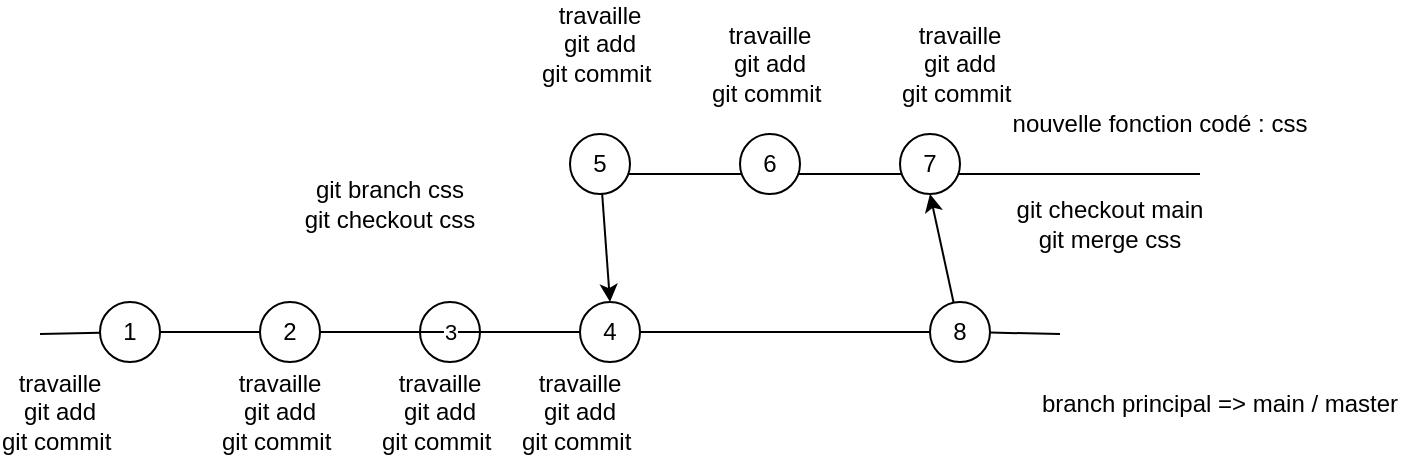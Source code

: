 <mxfile>
    <diagram id="5J34FBIfRJGB-koZ3E8v" name="Page-1">
        <mxGraphModel dx="596" dy="175" grid="1" gridSize="10" guides="1" tooltips="1" connect="1" arrows="1" fold="1" page="1" pageScale="1" pageWidth="850" pageHeight="1100" math="0" shadow="0">
            <root>
                <mxCell id="0"/>
                <mxCell id="1" parent="0"/>
                <mxCell id="2" value="" style="endArrow=none;html=1;startArrow=none;" parent="1" source="28" edge="1">
                    <mxGeometry width="50" height="50" relative="1" as="geometry">
                        <mxPoint x="160" y="200" as="sourcePoint"/>
                        <mxPoint x="670" y="200" as="targetPoint"/>
                    </mxGeometry>
                </mxCell>
                <mxCell id="3" value="branch principal =&amp;gt; main / master&lt;br&gt;" style="text;html=1;strokeColor=none;fillColor=none;align=center;verticalAlign=middle;whiteSpace=wrap;rounded=0;" parent="1" vertex="1">
                    <mxGeometry x="650" y="220" width="200" height="30" as="geometry"/>
                </mxCell>
                <mxCell id="5" value="" style="endArrow=none;html=1;" parent="1" target="4" edge="1">
                    <mxGeometry width="50" height="50" relative="1" as="geometry">
                        <mxPoint x="160" y="200" as="sourcePoint"/>
                        <mxPoint x="670" y="200" as="targetPoint"/>
                    </mxGeometry>
                </mxCell>
                <mxCell id="4" value="1" style="ellipse;whiteSpace=wrap;html=1;" parent="1" vertex="1">
                    <mxGeometry x="190" y="184" width="30" height="30" as="geometry"/>
                </mxCell>
                <mxCell id="7" value="" style="endArrow=none;html=1;startArrow=none;" parent="1" source="4" target="6" edge="1">
                    <mxGeometry width="50" height="50" relative="1" as="geometry">
                        <mxPoint x="220.0" y="199.032" as="sourcePoint"/>
                        <mxPoint x="670" y="200" as="targetPoint"/>
                    </mxGeometry>
                </mxCell>
                <mxCell id="6" value="2" style="ellipse;whiteSpace=wrap;html=1;" parent="1" vertex="1">
                    <mxGeometry x="270" y="184" width="30" height="30" as="geometry"/>
                </mxCell>
                <mxCell id="8" value="" style="ellipse;whiteSpace=wrap;html=1;" parent="1" vertex="1">
                    <mxGeometry x="350" y="184" width="30" height="30" as="geometry"/>
                </mxCell>
                <mxCell id="10" value="3" style="endArrow=none;html=1;startArrow=none;" parent="1" source="6" target="9" edge="1">
                    <mxGeometry width="50" height="50" relative="1" as="geometry">
                        <mxPoint x="300.0" y="199.039" as="sourcePoint"/>
                        <mxPoint x="670" y="200" as="targetPoint"/>
                    </mxGeometry>
                </mxCell>
                <mxCell id="9" value="4" style="ellipse;whiteSpace=wrap;html=1;" parent="1" vertex="1">
                    <mxGeometry x="430" y="184" width="30" height="30" as="geometry"/>
                </mxCell>
                <mxCell id="13" value="travaille&lt;br&gt;git add&lt;br&gt;git commit&amp;nbsp;" style="text;html=1;strokeColor=none;fillColor=none;align=center;verticalAlign=middle;whiteSpace=wrap;rounded=0;" parent="1" vertex="1">
                    <mxGeometry x="140" y="224" width="60" height="30" as="geometry"/>
                </mxCell>
                <mxCell id="14" value="travaille&lt;br&gt;git add&lt;br&gt;git commit&amp;nbsp;" style="text;html=1;strokeColor=none;fillColor=none;align=center;verticalAlign=middle;whiteSpace=wrap;rounded=0;" parent="1" vertex="1">
                    <mxGeometry x="250" y="224" width="60" height="30" as="geometry"/>
                </mxCell>
                <mxCell id="15" value="travaille&lt;br&gt;git add&lt;br&gt;git commit&amp;nbsp;" style="text;html=1;strokeColor=none;fillColor=none;align=center;verticalAlign=middle;whiteSpace=wrap;rounded=0;" parent="1" vertex="1">
                    <mxGeometry x="330" y="224" width="60" height="30" as="geometry"/>
                </mxCell>
                <mxCell id="16" value="" style="endArrow=none;html=1;" parent="1" edge="1">
                    <mxGeometry width="50" height="50" relative="1" as="geometry">
                        <mxPoint x="440" y="120" as="sourcePoint"/>
                        <mxPoint x="740" y="120" as="targetPoint"/>
                    </mxGeometry>
                </mxCell>
                <mxCell id="17" value="nouvelle fonction codé : css" style="text;html=1;strokeColor=none;fillColor=none;align=center;verticalAlign=middle;whiteSpace=wrap;rounded=0;" parent="1" vertex="1">
                    <mxGeometry x="620" y="80" width="200" height="30" as="geometry"/>
                </mxCell>
                <mxCell id="18" value="travaille&lt;br&gt;git add&lt;br&gt;git commit&amp;nbsp;" style="text;html=1;strokeColor=none;fillColor=none;align=center;verticalAlign=middle;whiteSpace=wrap;rounded=0;" parent="1" vertex="1">
                    <mxGeometry x="400" y="224" width="60" height="30" as="geometry"/>
                </mxCell>
                <mxCell id="19" value="git branch css&lt;br&gt;git checkout css" style="text;html=1;strokeColor=none;fillColor=none;align=center;verticalAlign=middle;whiteSpace=wrap;rounded=0;" parent="1" vertex="1">
                    <mxGeometry x="245" y="120" width="180" height="30" as="geometry"/>
                </mxCell>
                <mxCell id="32" style="edgeStyle=none;html=1;entryX=0.5;entryY=0;entryDx=0;entryDy=0;" parent="1" source="20" target="9" edge="1">
                    <mxGeometry relative="1" as="geometry"/>
                </mxCell>
                <mxCell id="20" value="5" style="ellipse;whiteSpace=wrap;html=1;" parent="1" vertex="1">
                    <mxGeometry x="425" y="100" width="30" height="30" as="geometry"/>
                </mxCell>
                <mxCell id="22" value="6" style="ellipse;whiteSpace=wrap;html=1;" parent="1" vertex="1">
                    <mxGeometry x="510" y="100" width="30" height="30" as="geometry"/>
                </mxCell>
                <mxCell id="23" value="7" style="ellipse;whiteSpace=wrap;html=1;" parent="1" vertex="1">
                    <mxGeometry x="590" y="100" width="30" height="30" as="geometry"/>
                </mxCell>
                <mxCell id="25" value="travaille&lt;br&gt;git add&lt;br&gt;git commit&amp;nbsp;" style="text;html=1;strokeColor=none;fillColor=none;align=center;verticalAlign=middle;whiteSpace=wrap;rounded=0;" parent="1" vertex="1">
                    <mxGeometry x="410" y="40" width="60" height="30" as="geometry"/>
                </mxCell>
                <mxCell id="26" value="travaille&lt;br&gt;git add&lt;br&gt;git commit&amp;nbsp;" style="text;html=1;strokeColor=none;fillColor=none;align=center;verticalAlign=middle;whiteSpace=wrap;rounded=0;" parent="1" vertex="1">
                    <mxGeometry x="495" y="50" width="60" height="30" as="geometry"/>
                </mxCell>
                <mxCell id="27" value="travaille&lt;br&gt;git add&lt;br&gt;git commit&amp;nbsp;" style="text;html=1;strokeColor=none;fillColor=none;align=center;verticalAlign=middle;whiteSpace=wrap;rounded=0;" parent="1" vertex="1">
                    <mxGeometry x="590" y="50" width="60" height="30" as="geometry"/>
                </mxCell>
                <mxCell id="29" value="" style="endArrow=none;html=1;startArrow=none;" parent="1" source="9" target="28" edge="1">
                    <mxGeometry width="50" height="50" relative="1" as="geometry">
                        <mxPoint x="460.0" y="199.067" as="sourcePoint"/>
                        <mxPoint x="670" y="200" as="targetPoint"/>
                    </mxGeometry>
                </mxCell>
                <mxCell id="30" style="edgeStyle=none;html=1;entryX=0.5;entryY=1;entryDx=0;entryDy=0;" parent="1" source="28" target="23" edge="1">
                    <mxGeometry relative="1" as="geometry"/>
                </mxCell>
                <mxCell id="28" value="8" style="ellipse;whiteSpace=wrap;html=1;" parent="1" vertex="1">
                    <mxGeometry x="605" y="184" width="30" height="30" as="geometry"/>
                </mxCell>
                <mxCell id="31" value="git checkout main&lt;br&gt;git merge css" style="text;html=1;strokeColor=none;fillColor=none;align=center;verticalAlign=middle;whiteSpace=wrap;rounded=0;" parent="1" vertex="1">
                    <mxGeometry x="605" y="130" width="180" height="30" as="geometry"/>
                </mxCell>
            </root>
        </mxGraphModel>
    </diagram>
</mxfile>